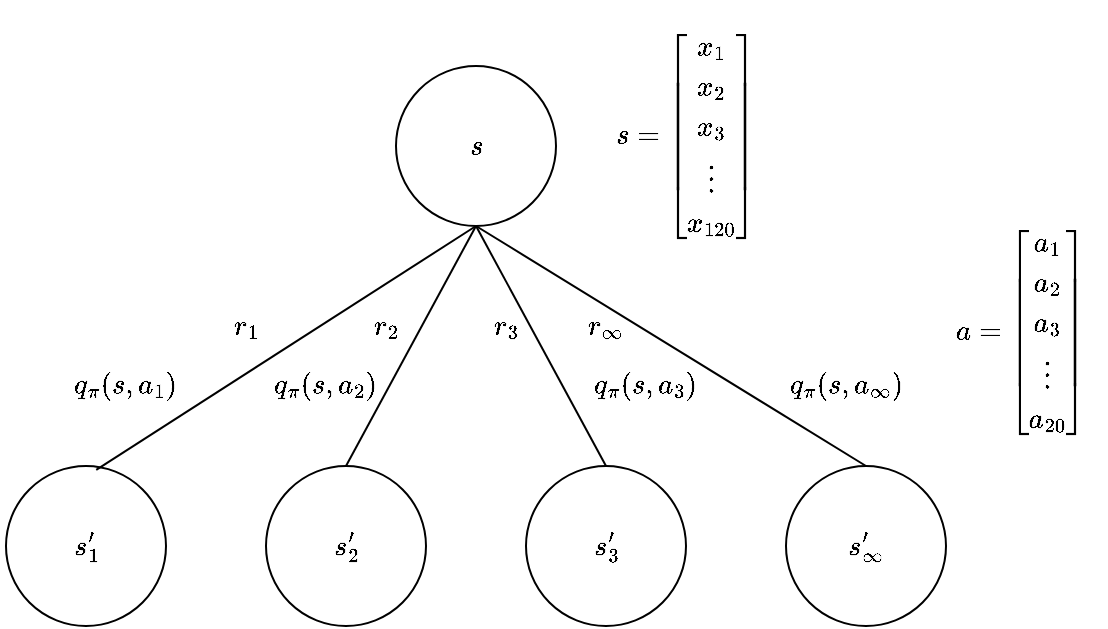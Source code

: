 <mxfile version="14.1.8" type="device"><diagram id="ZIEDJnDT9CMZlymaJKhq" name="Page-1"><mxGraphModel dx="749" dy="666" grid="1" gridSize="10" guides="1" tooltips="1" connect="1" arrows="1" fold="1" page="1" pageScale="1" pageWidth="850" pageHeight="1100" math="1" shadow="0"><root><mxCell id="0"/><mxCell id="1" parent="0"/><mxCell id="Qtqr6XW8IpycdLipBOng-3" value="$$s_2^\prime$$" style="ellipse;whiteSpace=wrap;html=1;aspect=fixed;" parent="1" vertex="1"><mxGeometry x="320" y="670" width="80" height="80" as="geometry"/></mxCell><mxCell id="Qtqr6XW8IpycdLipBOng-7" value="$$s_1^\prime$$" style="ellipse;whiteSpace=wrap;html=1;aspect=fixed;" parent="1" vertex="1"><mxGeometry x="190" y="670" width="80" height="80" as="geometry"/></mxCell><mxCell id="Qtqr6XW8IpycdLipBOng-8" value="$$s_3^\prime$$" style="ellipse;whiteSpace=wrap;html=1;aspect=fixed;" parent="1" vertex="1"><mxGeometry x="450" y="670" width="80" height="80" as="geometry"/></mxCell><mxCell id="Qtqr6XW8IpycdLipBOng-9" value="$$s_\infty^\prime$$" style="ellipse;whiteSpace=wrap;html=1;aspect=fixed;" parent="1" vertex="1"><mxGeometry x="580" y="670" width="80" height="80" as="geometry"/></mxCell><mxCell id="Qtqr6XW8IpycdLipBOng-10" value="$$s$$" style="ellipse;whiteSpace=wrap;html=1;aspect=fixed;" parent="1" vertex="1"><mxGeometry x="385" y="470" width="80" height="80" as="geometry"/></mxCell><mxCell id="Qtqr6XW8IpycdLipBOng-12" value="" style="endArrow=none;html=1;entryX=0.5;entryY=1;entryDx=0;entryDy=0;exitX=0.564;exitY=0.024;exitDx=0;exitDy=0;exitPerimeter=0;" parent="1" source="Qtqr6XW8IpycdLipBOng-7" target="Qtqr6XW8IpycdLipBOng-10" edge="1"><mxGeometry width="50" height="50" relative="1" as="geometry"><mxPoint x="250" y="660" as="sourcePoint"/><mxPoint x="385" y="530" as="targetPoint"/></mxGeometry></mxCell><mxCell id="Qtqr6XW8IpycdLipBOng-13" value="" style="endArrow=none;html=1;entryX=0.5;entryY=1;entryDx=0;entryDy=0;exitX=0.5;exitY=0;exitDx=0;exitDy=0;" parent="1" source="Qtqr6XW8IpycdLipBOng-3" target="Qtqr6XW8IpycdLipBOng-10" edge="1"><mxGeometry width="50" height="50" relative="1" as="geometry"><mxPoint x="360" y="660" as="sourcePoint"/><mxPoint x="395" y="540" as="targetPoint"/></mxGeometry></mxCell><mxCell id="Qtqr6XW8IpycdLipBOng-14" value="" style="endArrow=none;html=1;entryX=0.5;entryY=1;entryDx=0;entryDy=0;exitX=0.5;exitY=0;exitDx=0;exitDy=0;" parent="1" source="Qtqr6XW8IpycdLipBOng-8" target="Qtqr6XW8IpycdLipBOng-10" edge="1"><mxGeometry width="50" height="50" relative="1" as="geometry"><mxPoint x="370" y="670" as="sourcePoint"/><mxPoint x="435" y="560" as="targetPoint"/></mxGeometry></mxCell><mxCell id="Qtqr6XW8IpycdLipBOng-15" value="" style="endArrow=none;html=1;entryX=0.5;entryY=1;entryDx=0;entryDy=0;exitX=0.5;exitY=0;exitDx=0;exitDy=0;" parent="1" source="Qtqr6XW8IpycdLipBOng-9" target="Qtqr6XW8IpycdLipBOng-10" edge="1"><mxGeometry width="50" height="50" relative="1" as="geometry"><mxPoint x="500" y="680" as="sourcePoint"/><mxPoint x="435" y="560" as="targetPoint"/></mxGeometry></mxCell><mxCell id="Qtqr6XW8IpycdLipBOng-16" value="$$q_\pi(s,a_1)$$" style="text;html=1;strokeColor=none;fillColor=none;align=center;verticalAlign=middle;whiteSpace=wrap;rounded=0;" parent="1" vertex="1"><mxGeometry x="230" y="620" width="40" height="20" as="geometry"/></mxCell><mxCell id="Qtqr6XW8IpycdLipBOng-17" value="$$q_\pi(s,a_2)$$" style="text;html=1;strokeColor=none;fillColor=none;align=center;verticalAlign=middle;whiteSpace=wrap;rounded=0;" parent="1" vertex="1"><mxGeometry x="330" y="620" width="40" height="20" as="geometry"/></mxCell><mxCell id="Qtqr6XW8IpycdLipBOng-18" value="$$q_\pi(s,a_3)$$" style="text;html=1;strokeColor=none;fillColor=none;align=center;verticalAlign=middle;whiteSpace=wrap;rounded=0;" parent="1" vertex="1"><mxGeometry x="490" y="620" width="40" height="20" as="geometry"/></mxCell><mxCell id="Qtqr6XW8IpycdLipBOng-19" value="$$q_\pi(s,a_\infty)$$" style="text;html=1;strokeColor=none;fillColor=none;align=center;verticalAlign=middle;whiteSpace=wrap;rounded=0;" parent="1" vertex="1"><mxGeometry x="590" y="620" width="40" height="20" as="geometry"/></mxCell><mxCell id="Qtqr6XW8IpycdLipBOng-20" value="$$r_1$$" style="text;html=1;strokeColor=none;fillColor=none;align=center;verticalAlign=middle;whiteSpace=wrap;rounded=0;" parent="1" vertex="1"><mxGeometry x="290" y="590" width="40" height="20" as="geometry"/></mxCell><mxCell id="Qtqr6XW8IpycdLipBOng-21" value="$$r_2$$" style="text;html=1;strokeColor=none;fillColor=none;align=center;verticalAlign=middle;whiteSpace=wrap;rounded=0;" parent="1" vertex="1"><mxGeometry x="360" y="590" width="40" height="20" as="geometry"/></mxCell><mxCell id="Qtqr6XW8IpycdLipBOng-22" value="$$r_3$$" style="text;html=1;strokeColor=none;fillColor=none;align=center;verticalAlign=middle;whiteSpace=wrap;rounded=0;" parent="1" vertex="1"><mxGeometry x="420" y="590" width="40" height="20" as="geometry"/></mxCell><mxCell id="Qtqr6XW8IpycdLipBOng-23" value="$$r_\infty$$" style="text;html=1;strokeColor=none;fillColor=none;align=center;verticalAlign=middle;whiteSpace=wrap;rounded=0;" parent="1" vertex="1"><mxGeometry x="470" y="590" width="40" height="20" as="geometry"/></mxCell><mxCell id="RBcmhIWjZCUBE9PbbrMf-3" value="$$ s =&lt;br&gt; \begin{bmatrix}&lt;br&gt;x_1 \\&lt;br&gt;  x_2 \\&lt;br&gt;  x_3 \\&lt;br&gt;\vdots \\&lt;br&gt;x_{120}&lt;br&gt; \end{bmatrix}$$" style="text;html=1;spacing=5;spacingTop=-10;whiteSpace=wrap;overflow=hidden;fillColor=none;strokeColor=none;shadow=0;rounded=0;verticalAlign=middle" vertex="1" parent="1"><mxGeometry x="490" y="442.5" width="80" height="135" as="geometry"/></mxCell><mxCell id="RBcmhIWjZCUBE9PbbrMf-4" value="$$ a =&amp;nbsp;&lt;br&gt; \begin{bmatrix}&lt;br&gt;a_1 \\&lt;br&gt;a_2 \\&lt;br&gt;a_3 \\&lt;br&gt;\vdots \\&lt;br&gt;a_{20}&lt;br&gt; \end{bmatrix}$$" style="text;html=1;spacing=5;spacingTop=-10;whiteSpace=wrap;overflow=hidden;fillColor=none;strokeColor=none;shadow=0;rounded=0;verticalAlign=middle" vertex="1" parent="1"><mxGeometry x="660" y="540" width="80" height="135" as="geometry"/></mxCell></root></mxGraphModel></diagram></mxfile>